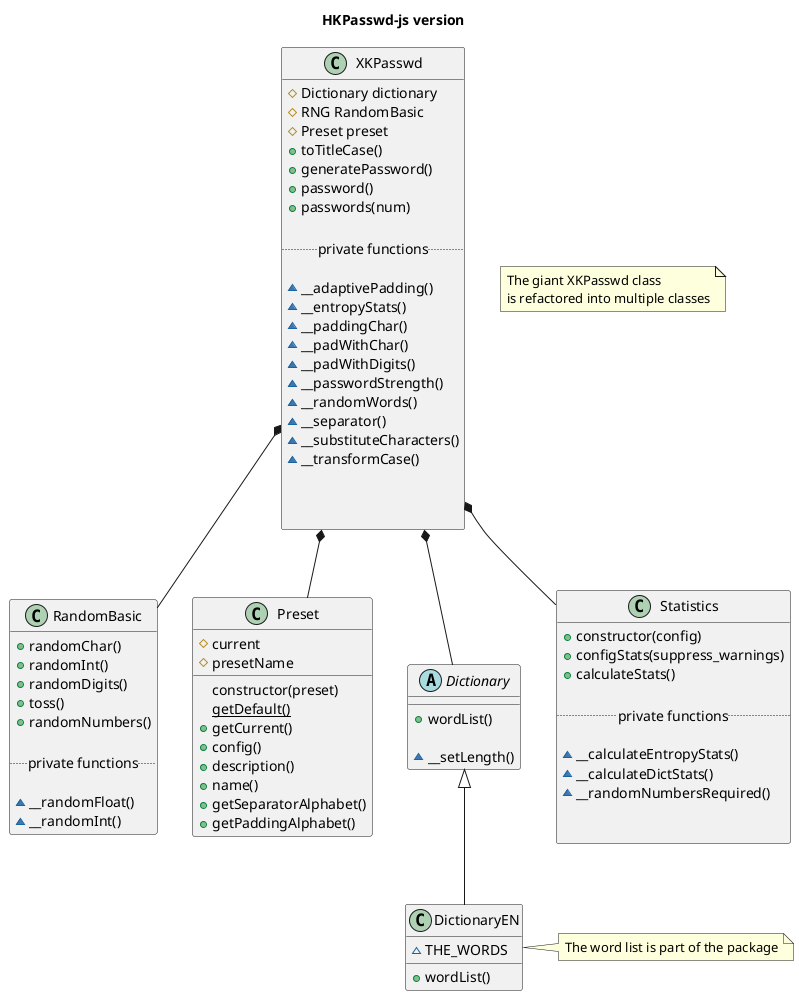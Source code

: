 @startuml
class RandomBasic {
  +randomChar()
  +randomInt()
  +randomDigits()
  +toss()
  +randomNumbers()

  .. private functions ..

  ~__randomFloat()
  ~__randomInt()
}

class Preset {
    #current
    #presetName
    constructor(preset)
    {static} getDefault()
    +getCurrent()
    +config()
    +description()
    +name()
    +getSeparatorAlphabet()
    +getPaddingAlphabet()

'    +preset_definition(string preset)$ hash
'    +preset_definitions()$ hash
'    +preset_description(string preset)$ string
'    +config(hashref config, JSON config_json) hashref

}

abstract class Dictionary {
    +wordList()

    ~__setLength()

'    +source() class
'    +print_words() void
'    +distil_to_words(string[] arg)$ string[]
}
class DictionaryEN {
    ~THE_WORDS
    +wordList()
'    +source() string[]
}

class Statistics {
  +constructor(config)
  +configStats(suppress_warnings)
  +calculateStats()

  .. private functions ..

  ~__calculateEntropyStats()
  ~__calculateDictStats()
  ~__randomNumbersRequired()

'    +config_random_numbers_required(hashref config)$ int
'    +config_stats(hashref config, boolean suppress_warnings)$ hash
'    -_calculate_entropy_stats() hash
'    -_calculate_dictionary_stats() hash

}

class XKPasswd {
    #Dictionary dictionary
    #RNG RandomBasic
    #Preset preset
    +toTitleCase()
    +generatePassword()
    +password()
    +passwords(num)

    .. private functions ..

    ~__adaptivePadding()
    ~__entropyStats()
    ~__paddingChar()
    ~__padWithChar()
    ~__padWithDigits()
    ~__passwordStrength()
    ~__randomWords()
    ~__separator()
    ~__substituteCharacters()
    ~__transformCase()

'    Dictionary dictionary
'    RNG RandomBasic
'    +password() string
'    +passwords(int number_of_passwords) string[]
'    -_random_words() string[]
'    -_separator() string
'    -_padding_char(string separator) string
'    -_transform_case(string[] words) void


}

class XKPasswd-OLD $oldClass {
    +new()$ XKPasswd
    +module_config(string key, string value)$ string
    +defined_config_keys()$ string[]
    +config_key_definition(string key)$ hash
    +config_key_definitions()$ hash
    +default_config(hashref config)$ hashref
    +preset_config(string preset, hashref override)$ hashref
    +presets_json()$ JSON
    +clone_config(hashref config)$ hashref
    +distil_to_config_keys(hashref config, string[] args)$ hashref
    +distil_to_symbol_alphabet(string[] symbols, int warn)$ string[]
    +distil_to_words(string[] words, boolean warn)$ string[]
    +is_valid_config(hashref config)$ boolean
    +config_to_json(hashref config)$ JSON
    +config_to_string(hashref config)$ string
    +defined_presets()$ string[]
    +presets_to_string()$ string
    +dictionary() Dictionary
    +config_as_json() JSON
    +config_as_string() string
    +update_config(hashref config) XKPasswd
    +caches_state() string
    +passwords_json(int number_of_passwords) JSON
    +stats() hash
    +status() string
    +hsxkpasswd() string
    -_clone_config() hashref
    -_distil_alphabets_inplace(hashref config)$ void
    -_filter_word_list()$ string[]
    -_contains_accented_letters(string[] word_list)$ boolean
    -_increment_random_cache() void
    -_substitute_characters(string[] words) void
    -_check_config_key_definitions() void
    -_check_preset_definitions() void
    -_best_available_rng()$ RNG
    -_passwords_will_contain_symbol() boolean
    -_update_entropystats_cache() void
    -_render_bigint(BigInt int)$ string
    -_grapheme_length(string s)$ int
}


XKPasswd *-- Dictionary
XKPasswd *-- RandomBasic
XKPasswd *-- Preset
XKPasswd *-- Statistics

Dictionary <|-- DictionaryEN

title: HKPasswd-js version
note as N1
 The giant XKPasswd class
 is refactored into multiple classes
end note

note right of DictionaryEN : The word list is part of the package

remove $oldClass
@enduml
